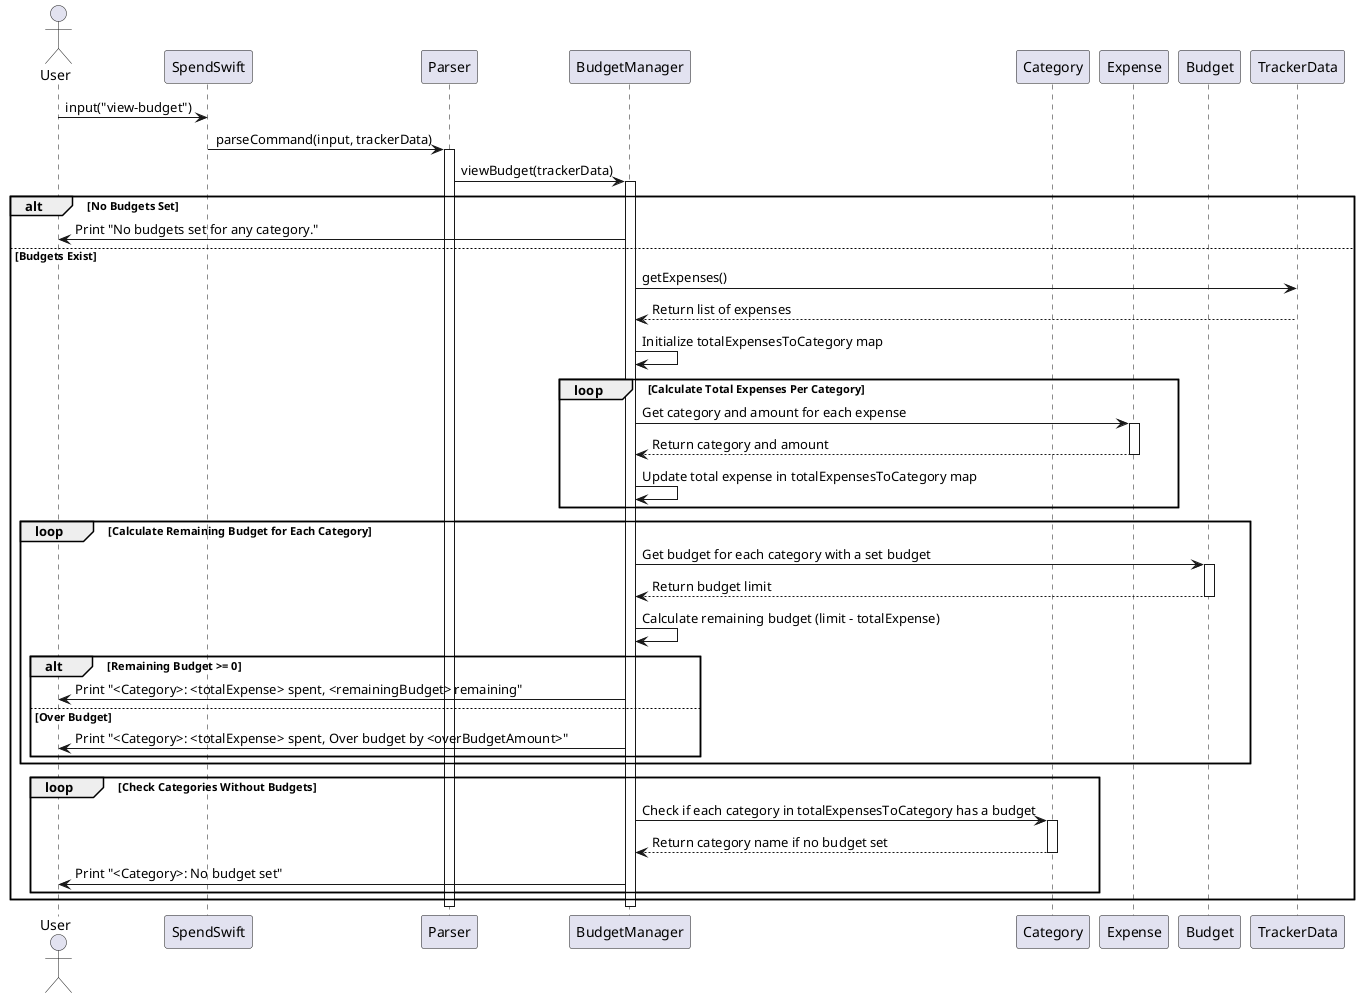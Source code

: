 @startuml

actor User
participant SpendSwift
participant Parser
participant BudgetManager
participant Category
participant Expense
participant Budget
participant TrackerData

User -> SpendSwift : input("view-budget")
SpendSwift -> Parser : parseCommand(input, trackerData)

activate Parser
Parser -> BudgetManager : viewBudget(trackerData)
activate BudgetManager

alt No Budgets Set
    BudgetManager -> User : Print "No budgets set for any category."
else Budgets Exist
    BudgetManager -> TrackerData : getExpenses()
    TrackerData --> BudgetManager : Return list of expenses

    BudgetManager -> BudgetManager : Initialize totalExpensesToCategory map

    loop Calculate Total Expenses Per Category
        BudgetManager -> Expense : Get category and amount for each expense
        activate Expense
        Expense --> BudgetManager : Return category and amount
        deactivate Expense

        BudgetManager -> BudgetManager : Update total expense in totalExpensesToCategory map
    end

    loop Calculate Remaining Budget for Each Category
        BudgetManager -> Budget : Get budget for each category with a set budget
        activate Budget
        Budget --> BudgetManager : Return budget limit
        deactivate Budget

        BudgetManager -> BudgetManager : Calculate remaining budget (limit - totalExpense)

        alt Remaining Budget >= 0
            BudgetManager -> User : Print "<Category>: <totalExpense> spent, <remainingBudget> remaining"
        else Over Budget
            BudgetManager -> User : Print "<Category>: <totalExpense> spent, Over budget by <overBudgetAmount>"
        end
    end

    loop Check Categories Without Budgets
        BudgetManager -> Category : Check if each category in totalExpensesToCategory has a budget
        activate Category
        Category --> BudgetManager : Return category name if no budget set
        deactivate Category

        BudgetManager -> User : Print "<Category>: No budget set"
    end
end
deactivate BudgetManager
deactivate Parser

@enduml
